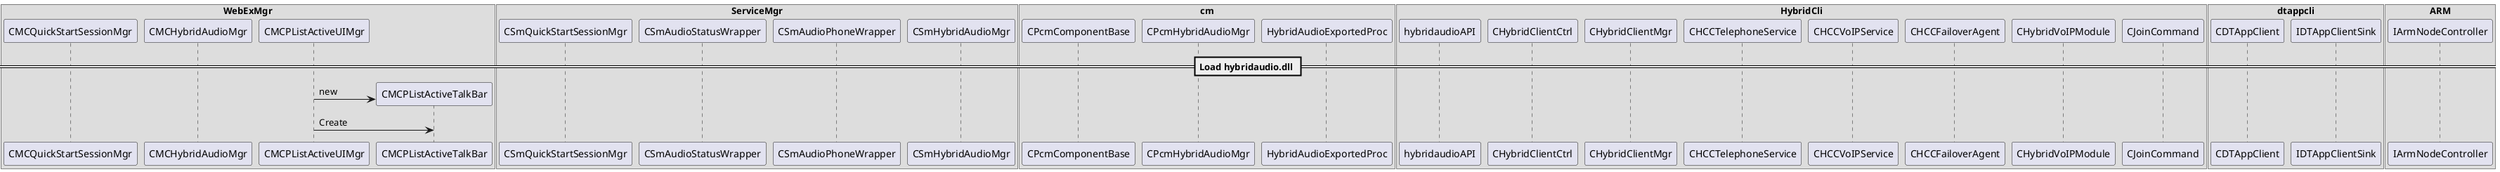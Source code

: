 @startuml

box "WebExMgr"

participant CMCQuickStartSessionMgr
participant CMCHybridAudioMgr
participant CMCPListActiveUIMgr
participant CMCPListActiveTalkBar

end box

box "ServiceMgr"

participant CSmQuickStartSessionMgr
participant CSmAudioStatusWrapper
participant CSmAudioPhoneWrapper
participant CSmHybridAudioMgr

end box

box "cm"

participant CPcmComponentBase
participant CPcmHybridAudioMgr
participant HybridAudioExportedProc

end box


box "HybridCli"

participant hybridaudioAPI
participant CHybridClientCtrl
participant CHybridClientMgr
participant CHCCTelephoneService
participant CHCCVoIPService
participant CHCCFailoverAgent
participant CHybridVoIPModule
participant CJoinCommand

end box

box "dtappcli"

participant CDTAppClient
participant IDTAppClientSink

end box

box "ARM"

participant IArmNodeController

end box

== Load hybridaudio.dll ==

create CMCPListActiveTalkBar 
CMCPListActiveUIMgr -> CMCPListActiveTalkBar : new
CMCPListActiveUIMgr -> CMCPListActiveTalkBar : Create

@enduml

